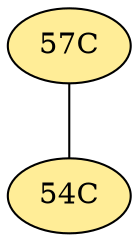// The Round Table
graph {
	"57C" [fillcolor="#FFED97" style=radial]
	"54C" [fillcolor="#FFED97" style=radial]
	"57C" -- "54C" [penwidth=1]
}
